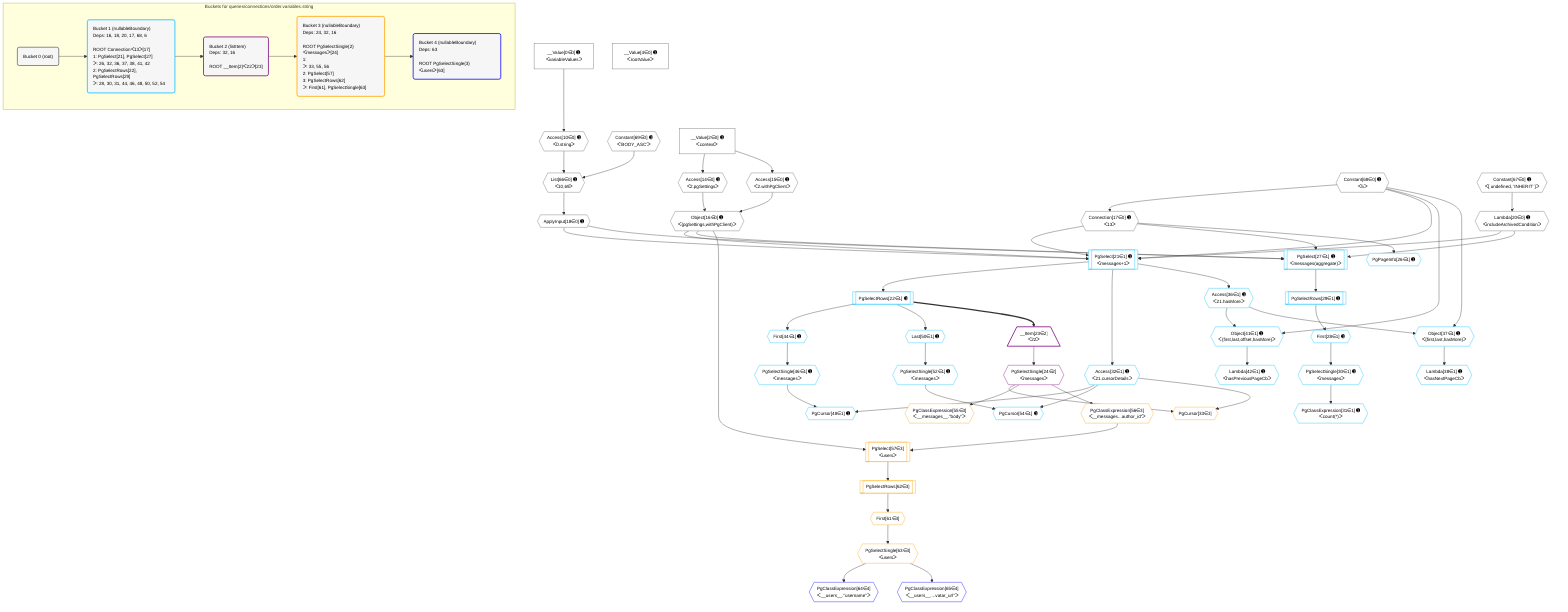 %%{init: {'themeVariables': { 'fontSize': '12px'}}}%%
graph TD
    classDef path fill:#eee,stroke:#000,color:#000
    classDef plan fill:#fff,stroke-width:1px,color:#000
    classDef itemplan fill:#fff,stroke-width:2px,color:#000
    classDef unbatchedplan fill:#dff,stroke-width:1px,color:#000
    classDef sideeffectplan fill:#fcc,stroke-width:2px,color:#000
    classDef bucket fill:#f6f6f6,color:#000,stroke-width:2px,text-align:left


    %% plan dependencies
    Object16{{"Object[16∈0] ➊<br />ᐸ{pgSettings,withPgClient}ᐳ"}}:::plan
    Access14{{"Access[14∈0] ➊<br />ᐸ2.pgSettingsᐳ"}}:::plan
    Access15{{"Access[15∈0] ➊<br />ᐸ2.withPgClientᐳ"}}:::plan
    Access14 & Access15 --> Object16
    List66{{"List[66∈0] ➊<br />ᐸ10,69ᐳ"}}:::plan
    Access10{{"Access[10∈0] ➊<br />ᐸ0.stringᐳ"}}:::plan
    Constant69{{"Constant[69∈0] ➊<br />ᐸ'BODY_ASC'ᐳ"}}:::plan
    Access10 & Constant69 --> List66
    __Value0["__Value[0∈0] ➊<br />ᐸvariableValuesᐳ"]:::plan
    __Value0 --> Access10
    __Value2["__Value[2∈0] ➊<br />ᐸcontextᐳ"]:::plan
    __Value2 --> Access14
    __Value2 --> Access15
    Connection17{{"Connection[17∈0] ➊<br />ᐸ13ᐳ"}}:::plan
    Constant68{{"Constant[68∈0] ➊<br />ᐸ5ᐳ"}}:::plan
    Constant68 --> Connection17
    ApplyInput18{{"ApplyInput[18∈0] ➊"}}:::plan
    List66 --> ApplyInput18
    Lambda20{{"Lambda[20∈0] ➊<br />ᐸincludeArchivedConditionᐳ"}}:::plan
    Constant67{{"Constant[67∈0] ➊<br />ᐸ[ undefined, 'INHERIT' ]ᐳ"}}:::plan
    Constant67 --> Lambda20
    __Value4["__Value[4∈0] ➊<br />ᐸrootValueᐳ"]:::plan
    PgSelect21[["PgSelect[21∈1] ➊<br />ᐸmessages+1ᐳ"]]:::plan
    Object16 & ApplyInput18 & Lambda20 & Connection17 & Constant68 --> PgSelect21
    PgSelect27[["PgSelect[27∈1] ➊<br />ᐸmessages(aggregate)ᐳ"]]:::plan
    Object16 & ApplyInput18 & Lambda20 & Connection17 --> PgSelect27
    Object41{{"Object[41∈1] ➊<br />ᐸ{first,last,offset,hasMore}ᐳ"}}:::plan
    Access36{{"Access[36∈1] ➊<br />ᐸ21.hasMoreᐳ"}}:::plan
    Constant68 & Access36 --> Object41
    Object37{{"Object[37∈1] ➊<br />ᐸ{first,last,hasMore}ᐳ"}}:::plan
    Constant68 & Access36 --> Object37
    PgCursor48{{"PgCursor[48∈1] ➊"}}:::plan
    PgSelectSingle46{{"PgSelectSingle[46∈1] ➊<br />ᐸmessagesᐳ"}}:::plan
    Access32{{"Access[32∈1] ➊<br />ᐸ21.cursorDetailsᐳ"}}:::plan
    PgSelectSingle46 & Access32 --> PgCursor48
    PgCursor54{{"PgCursor[54∈1] ➊"}}:::plan
    PgSelectSingle52{{"PgSelectSingle[52∈1] ➊<br />ᐸmessagesᐳ"}}:::plan
    PgSelectSingle52 & Access32 --> PgCursor54
    PgSelectRows22[["PgSelectRows[22∈1] ➊"]]:::plan
    PgSelect21 --> PgSelectRows22
    PgPageInfo26{{"PgPageInfo[26∈1] ➊"}}:::plan
    Connection17 --> PgPageInfo26
    First28{{"First[28∈1] ➊"}}:::plan
    PgSelectRows29[["PgSelectRows[29∈1] ➊"]]:::plan
    PgSelectRows29 --> First28
    PgSelect27 --> PgSelectRows29
    PgSelectSingle30{{"PgSelectSingle[30∈1] ➊<br />ᐸmessagesᐳ"}}:::plan
    First28 --> PgSelectSingle30
    PgClassExpression31{{"PgClassExpression[31∈1] ➊<br />ᐸcount(*)ᐳ"}}:::plan
    PgSelectSingle30 --> PgClassExpression31
    PgSelect21 --> Access32
    PgSelect21 --> Access36
    Lambda38{{"Lambda[38∈1] ➊<br />ᐸhasNextPageCbᐳ"}}:::plan
    Object37 --> Lambda38
    Lambda42{{"Lambda[42∈1] ➊<br />ᐸhasPreviousPageCbᐳ"}}:::plan
    Object41 --> Lambda42
    First44{{"First[44∈1] ➊"}}:::plan
    PgSelectRows22 --> First44
    First44 --> PgSelectSingle46
    Last50{{"Last[50∈1] ➊"}}:::plan
    PgSelectRows22 --> Last50
    Last50 --> PgSelectSingle52
    __Item23[/"__Item[23∈2]<br />ᐸ22ᐳ"\]:::itemplan
    PgSelectRows22 ==> __Item23
    PgSelectSingle24{{"PgSelectSingle[24∈2]<br />ᐸmessagesᐳ"}}:::plan
    __Item23 --> PgSelectSingle24
    PgCursor33{{"PgCursor[33∈3]"}}:::plan
    PgSelectSingle24 & Access32 --> PgCursor33
    PgSelect57[["PgSelect[57∈3]<br />ᐸusersᐳ"]]:::plan
    PgClassExpression56{{"PgClassExpression[56∈3]<br />ᐸ__messages...author_id”ᐳ"}}:::plan
    Object16 & PgClassExpression56 --> PgSelect57
    PgClassExpression55{{"PgClassExpression[55∈3]<br />ᐸ__messages__.”body”ᐳ"}}:::plan
    PgSelectSingle24 --> PgClassExpression55
    PgSelectSingle24 --> PgClassExpression56
    First61{{"First[61∈3]"}}:::plan
    PgSelectRows62[["PgSelectRows[62∈3]"]]:::plan
    PgSelectRows62 --> First61
    PgSelect57 --> PgSelectRows62
    PgSelectSingle63{{"PgSelectSingle[63∈3]<br />ᐸusersᐳ"}}:::plan
    First61 --> PgSelectSingle63
    PgClassExpression64{{"PgClassExpression[64∈4]<br />ᐸ__users__.”username”ᐳ"}}:::plan
    PgSelectSingle63 --> PgClassExpression64
    PgClassExpression65{{"PgClassExpression[65∈4]<br />ᐸ__users__....vatar_url”ᐳ"}}:::plan
    PgSelectSingle63 --> PgClassExpression65

    %% define steps

    subgraph "Buckets for queries/connections/order.variables.string"
    Bucket0("Bucket 0 (root)"):::bucket
    classDef bucket0 stroke:#696969
    class Bucket0,__Value0,__Value2,__Value4,Access10,Access14,Access15,Object16,Connection17,ApplyInput18,Lambda20,List66,Constant67,Constant68,Constant69 bucket0
    Bucket1("Bucket 1 (nullableBoundary)<br />Deps: 16, 18, 20, 17, 68, 6<br /><br />ROOT Connectionᐸ13ᐳ[17]<br />1: PgSelect[21], PgSelect[27]<br />ᐳ: 26, 32, 36, 37, 38, 41, 42<br />2: PgSelectRows[22], PgSelectRows[29]<br />ᐳ: 28, 30, 31, 44, 46, 48, 50, 52, 54"):::bucket
    classDef bucket1 stroke:#00bfff
    class Bucket1,PgSelect21,PgSelectRows22,PgPageInfo26,PgSelect27,First28,PgSelectRows29,PgSelectSingle30,PgClassExpression31,Access32,Access36,Object37,Lambda38,Object41,Lambda42,First44,PgSelectSingle46,PgCursor48,Last50,PgSelectSingle52,PgCursor54 bucket1
    Bucket2("Bucket 2 (listItem)<br />Deps: 32, 16<br /><br />ROOT __Item{2}ᐸ22ᐳ[23]"):::bucket
    classDef bucket2 stroke:#7f007f
    class Bucket2,__Item23,PgSelectSingle24 bucket2
    Bucket3("Bucket 3 (nullableBoundary)<br />Deps: 24, 32, 16<br /><br />ROOT PgSelectSingle{2}ᐸmessagesᐳ[24]<br />1: <br />ᐳ: 33, 55, 56<br />2: PgSelect[57]<br />3: PgSelectRows[62]<br />ᐳ: First[61], PgSelectSingle[63]"):::bucket
    classDef bucket3 stroke:#ffa500
    class Bucket3,PgCursor33,PgClassExpression55,PgClassExpression56,PgSelect57,First61,PgSelectRows62,PgSelectSingle63 bucket3
    Bucket4("Bucket 4 (nullableBoundary)<br />Deps: 63<br /><br />ROOT PgSelectSingle{3}ᐸusersᐳ[63]"):::bucket
    classDef bucket4 stroke:#0000ff
    class Bucket4,PgClassExpression64,PgClassExpression65 bucket4
    Bucket0 --> Bucket1
    Bucket1 --> Bucket2
    Bucket2 --> Bucket3
    Bucket3 --> Bucket4
    end